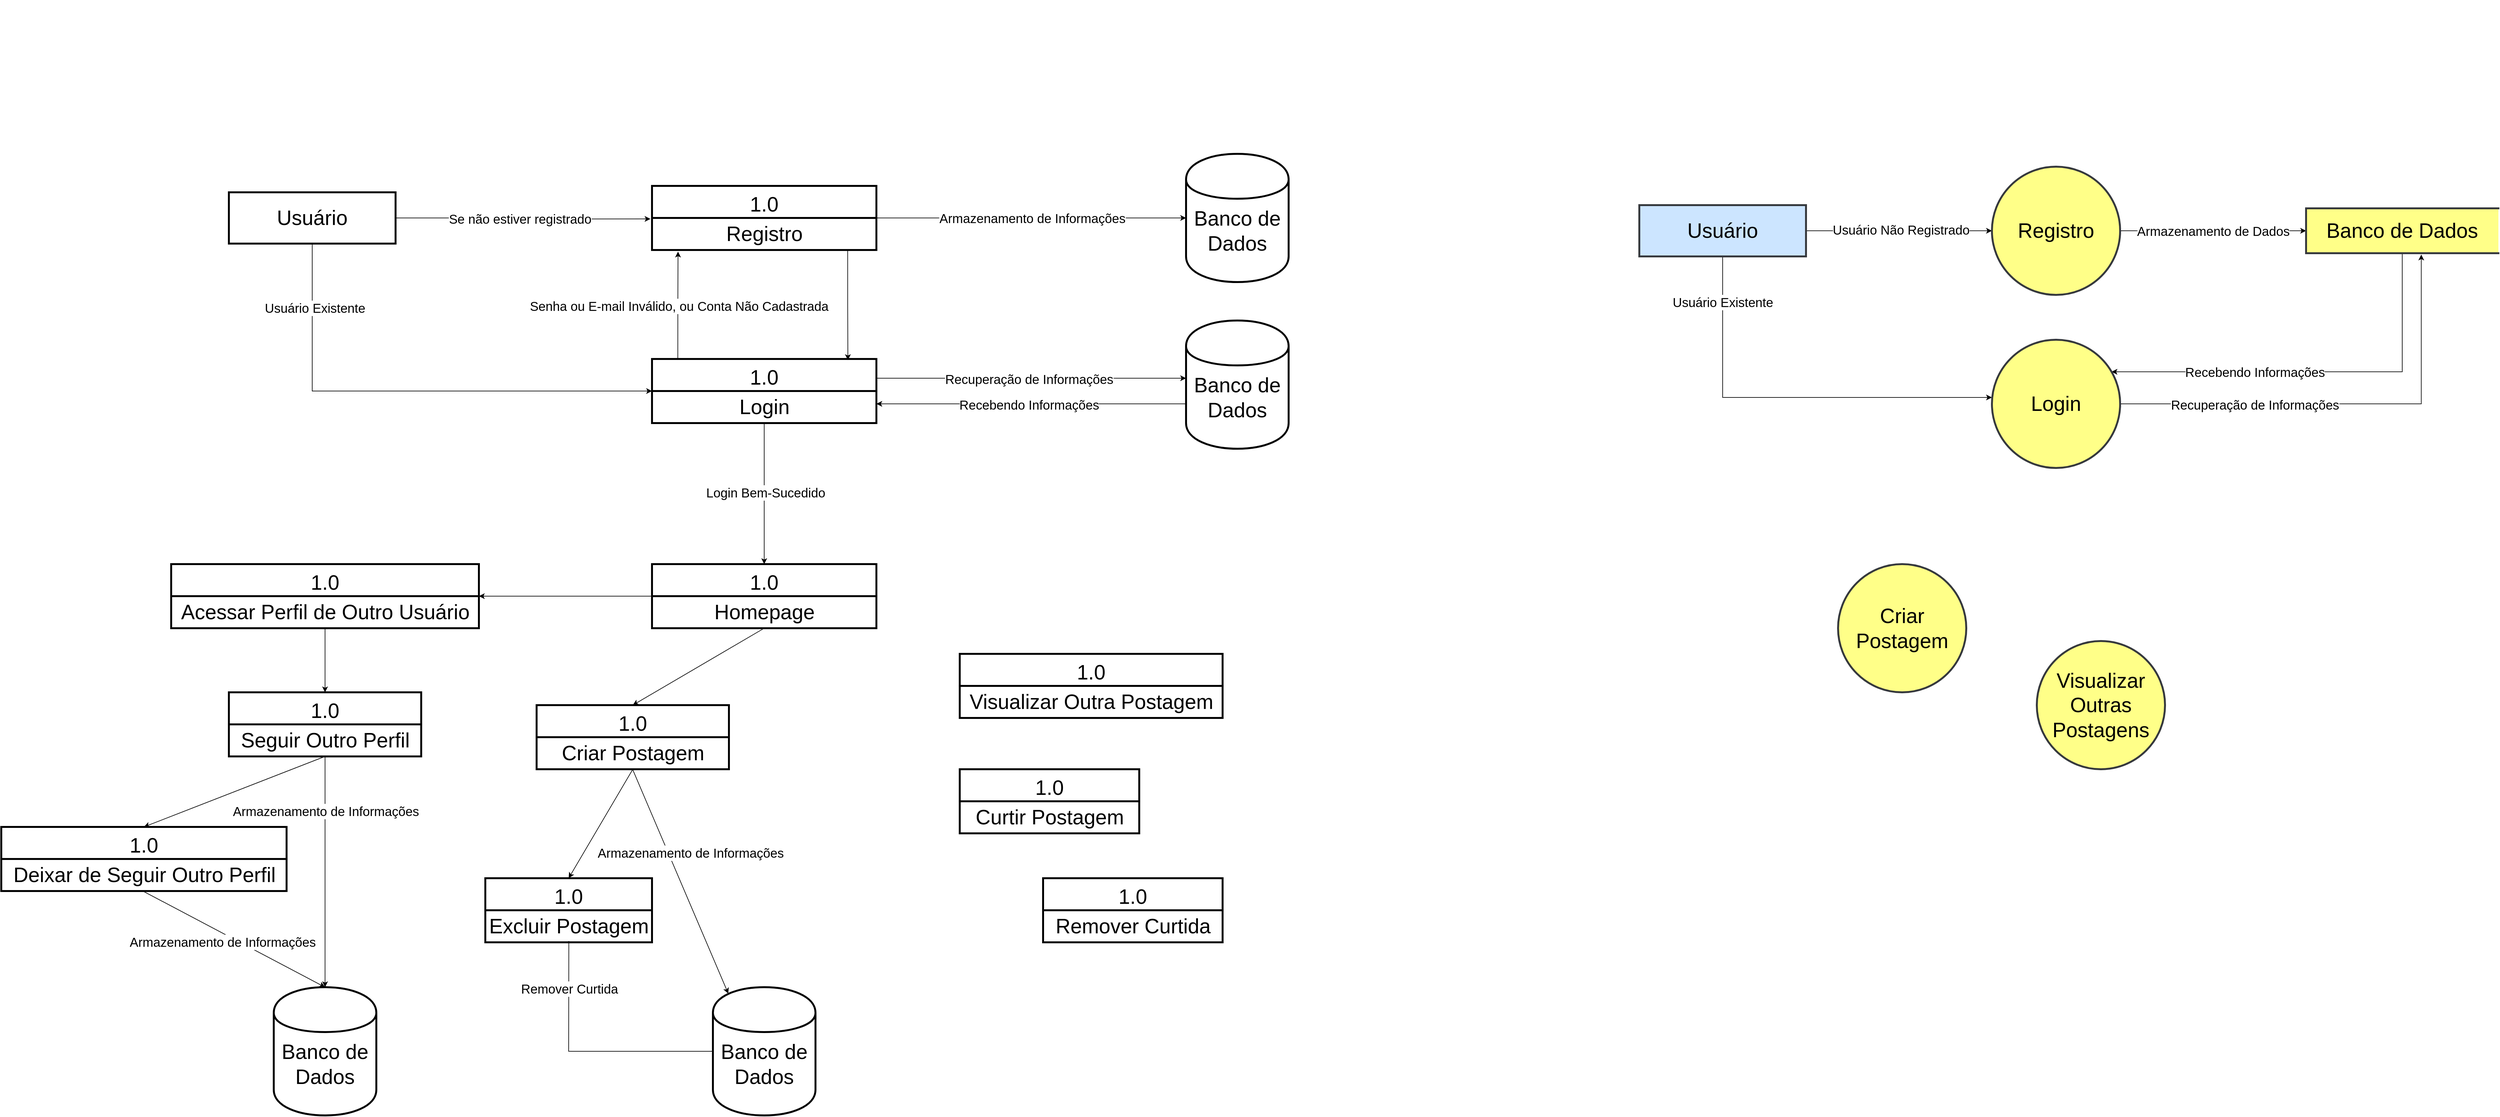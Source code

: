 <mxfile version="24.8.4">
  <diagram name="Page-1" id="aCUoTUS-z-20jltxeiBX">
    <mxGraphModel dx="3475" dy="2080" grid="1" gridSize="10" guides="1" tooltips="1" connect="1" arrows="1" fold="1" page="1" pageScale="1" pageWidth="850" pageHeight="1100" math="0" shadow="0">
      <root>
        <mxCell id="0" />
        <mxCell id="1" parent="0" />
        <mxCell id="vLmUpz1jAhk_XsVfe2ap-21" style="edgeStyle=orthogonalEdgeStyle;rounded=0;orthogonalLoop=1;jettySize=auto;html=1;entryX=-0.007;entryY=0.031;entryDx=0;entryDy=0;entryPerimeter=0;" parent="1" source="vLmUpz1jAhk_XsVfe2ap-17" target="vLmUpz1jAhk_XsVfe2ap-20" edge="1">
          <mxGeometry relative="1" as="geometry">
            <mxPoint x="490" y="350" as="targetPoint" />
          </mxGeometry>
        </mxCell>
        <mxCell id="vLmUpz1jAhk_XsVfe2ap-22" value="&lt;font style=&quot;font-size: 20px;&quot;&gt;Se não estiver registrado&lt;br&gt;&lt;/font&gt;" style="edgeLabel;html=1;align=center;verticalAlign=middle;resizable=0;points=[];fontSize=32;" parent="vLmUpz1jAhk_XsVfe2ap-21" vertex="1" connectable="0">
          <mxGeometry x="-0.03" y="2" relative="1" as="geometry">
            <mxPoint as="offset" />
          </mxGeometry>
        </mxCell>
        <mxCell id="vLmUpz1jAhk_XsVfe2ap-31" style="edgeStyle=orthogonalEdgeStyle;rounded=0;orthogonalLoop=1;jettySize=auto;html=1;entryX=0;entryY=0.5;entryDx=0;entryDy=0;" parent="1" source="vLmUpz1jAhk_XsVfe2ap-17" target="vLmUpz1jAhk_XsVfe2ap-27" edge="1">
          <mxGeometry relative="1" as="geometry">
            <Array as="points">
              <mxPoint x="80" y="620" />
            </Array>
          </mxGeometry>
        </mxCell>
        <mxCell id="vLmUpz1jAhk_XsVfe2ap-40" value="&lt;font style=&quot;font-size: 20px;&quot;&gt;Usuário Existente&lt;br&gt;&lt;/font&gt;" style="edgeLabel;html=1;align=center;verticalAlign=middle;resizable=0;points=[];" parent="vLmUpz1jAhk_XsVfe2ap-31" vertex="1" connectable="0">
          <mxGeometry x="-0.738" y="4" relative="1" as="geometry">
            <mxPoint as="offset" />
          </mxGeometry>
        </mxCell>
        <mxCell id="vLmUpz1jAhk_XsVfe2ap-17" value="&lt;font style=&quot;font-size: 32px;&quot;&gt;Usuário&lt;/font&gt;" style="html=1;dashed=0;whiteSpace=wrap;strokeWidth=3;" parent="1" vertex="1">
          <mxGeometry x="-50" y="310" width="260" height="80" as="geometry" />
        </mxCell>
        <mxCell id="vLmUpz1jAhk_XsVfe2ap-34" style="edgeStyle=orthogonalEdgeStyle;rounded=0;orthogonalLoop=1;jettySize=auto;html=1;exitX=1;exitY=0.5;exitDx=0;exitDy=0;entryX=0;entryY=0.5;entryDx=0;entryDy=0;" parent="1" source="vLmUpz1jAhk_XsVfe2ap-18" target="vLmUpz1jAhk_XsVfe2ap-33" edge="1">
          <mxGeometry relative="1" as="geometry" />
        </mxCell>
        <mxCell id="vLmUpz1jAhk_XsVfe2ap-35" value="&lt;font style=&quot;font-size: 20px;&quot;&gt;Armazenamento de Informações&lt;/font&gt;" style="edgeLabel;html=1;align=center;verticalAlign=middle;resizable=0;points=[];" parent="vLmUpz1jAhk_XsVfe2ap-34" vertex="1" connectable="0">
          <mxGeometry x="0.005" relative="1" as="geometry">
            <mxPoint as="offset" />
          </mxGeometry>
        </mxCell>
        <mxCell id="vLmUpz1jAhk_XsVfe2ap-18" value="1.0" style="swimlane;fontStyle=0;childLayout=stackLayout;horizontal=1;startSize=50;fillColor=#ffffff;horizontalStack=0;resizeParent=1;resizeParentMax=0;resizeLast=0;collapsible=0;marginBottom=0;swimlaneFillColor=#ffffff;strokeWidth=3;fontSize=32;" parent="1" vertex="1">
          <mxGeometry x="610" y="300" width="350" height="100" as="geometry" />
        </mxCell>
        <mxCell id="vLmUpz1jAhk_XsVfe2ap-20" value="&lt;font style=&quot;font-size: 32px;&quot;&gt;Registro&lt;/font&gt;" style="text;html=1;align=center;verticalAlign=middle;resizable=0;points=[];autosize=1;strokeColor=none;fillColor=none;" parent="vLmUpz1jAhk_XsVfe2ap-18" vertex="1">
          <mxGeometry y="50" width="350" height="50" as="geometry" />
        </mxCell>
        <mxCell id="vLmUpz1jAhk_XsVfe2ap-37" style="edgeStyle=orthogonalEdgeStyle;rounded=0;orthogonalLoop=1;jettySize=auto;html=1;" parent="1" edge="1">
          <mxGeometry relative="1" as="geometry">
            <mxPoint x="960" y="600.0" as="sourcePoint" />
            <mxPoint x="1443" y="600.0" as="targetPoint" />
            <Array as="points">
              <mxPoint x="1240" y="600" />
              <mxPoint x="1240" y="600" />
            </Array>
          </mxGeometry>
        </mxCell>
        <mxCell id="vLmUpz1jAhk_XsVfe2ap-38" value="&lt;font style=&quot;font-size: 20px;&quot;&gt;Recuperação de Informações&lt;br&gt;&lt;/font&gt;" style="edgeLabel;html=1;align=center;verticalAlign=middle;resizable=0;points=[];" parent="vLmUpz1jAhk_XsVfe2ap-37" vertex="1" connectable="0">
          <mxGeometry x="-0.017" y="-1" relative="1" as="geometry">
            <mxPoint as="offset" />
          </mxGeometry>
        </mxCell>
        <mxCell id="vLmUpz1jAhk_XsVfe2ap-27" value="1.0" style="swimlane;fontStyle=0;childLayout=stackLayout;horizontal=1;startSize=50;fillColor=#ffffff;horizontalStack=0;resizeParent=1;resizeParentMax=0;resizeLast=0;collapsible=0;marginBottom=0;swimlaneFillColor=#ffffff;strokeWidth=3;fontSize=32;" parent="1" vertex="1">
          <mxGeometry x="610" y="570" width="350" height="100" as="geometry" />
        </mxCell>
        <mxCell id="vLmUpz1jAhk_XsVfe2ap-28" value="&lt;font style=&quot;font-size: 32px;&quot;&gt;Login&lt;/font&gt;" style="text;html=1;align=center;verticalAlign=middle;resizable=0;points=[];autosize=1;strokeColor=none;fillColor=none;" parent="vLmUpz1jAhk_XsVfe2ap-27" vertex="1">
          <mxGeometry y="50" width="350" height="50" as="geometry" />
        </mxCell>
        <mxCell id="vLmUpz1jAhk_XsVfe2ap-33" value="&lt;font style=&quot;font-size: 32px;&quot;&gt;Banco de Dados&lt;br&gt;&lt;/font&gt;" style="shape=cylinder;whiteSpace=wrap;html=1;boundedLbl=1;backgroundOutline=1;strokeWidth=3;" parent="1" vertex="1">
          <mxGeometry x="1443" y="250" width="160" height="200" as="geometry" />
        </mxCell>
        <mxCell id="vLmUpz1jAhk_XsVfe2ap-36" value="&lt;font style=&quot;font-size: 32px;&quot;&gt;Banco de Dados&lt;br&gt;&lt;/font&gt;" style="shape=cylinder;whiteSpace=wrap;html=1;boundedLbl=1;backgroundOutline=1;strokeWidth=3;" parent="1" vertex="1">
          <mxGeometry x="1443" y="510" width="160" height="200" as="geometry" />
        </mxCell>
        <mxCell id="vLmUpz1jAhk_XsVfe2ap-39" value="&amp;nbsp;" style="text;whiteSpace=wrap;html=1;" parent="1" vertex="1">
          <mxGeometry x="40" y="10" width="40" height="40" as="geometry" />
        </mxCell>
        <mxCell id="vLmUpz1jAhk_XsVfe2ap-42" style="edgeStyle=orthogonalEdgeStyle;rounded=0;orthogonalLoop=1;jettySize=auto;html=1;entryX=0.116;entryY=1.05;entryDx=0;entryDy=0;entryPerimeter=0;exitX=0.115;exitY=0;exitDx=0;exitDy=0;exitPerimeter=0;" parent="1" source="vLmUpz1jAhk_XsVfe2ap-27" target="vLmUpz1jAhk_XsVfe2ap-20" edge="1">
          <mxGeometry relative="1" as="geometry" />
        </mxCell>
        <mxCell id="vLmUpz1jAhk_XsVfe2ap-43" value="&lt;font style=&quot;font-size: 20px;&quot;&gt;Senha ou E-mail Inválido, ou Conta Não Cadastrada&lt;br&gt;&lt;/font&gt;" style="edgeLabel;html=1;align=center;verticalAlign=middle;resizable=0;points=[];" parent="vLmUpz1jAhk_XsVfe2ap-42" vertex="1" connectable="0">
          <mxGeometry x="-0.016" y="-1" relative="1" as="geometry">
            <mxPoint y="-1" as="offset" />
          </mxGeometry>
        </mxCell>
        <mxCell id="vLmUpz1jAhk_XsVfe2ap-45" style="edgeStyle=orthogonalEdgeStyle;rounded=0;orthogonalLoop=1;jettySize=auto;html=1;entryX=0.873;entryY=0.017;entryDx=0;entryDy=0;entryPerimeter=0;exitX=0.872;exitY=1.027;exitDx=0;exitDy=0;exitPerimeter=0;" parent="1" source="vLmUpz1jAhk_XsVfe2ap-20" target="vLmUpz1jAhk_XsVfe2ap-27" edge="1">
          <mxGeometry relative="1" as="geometry">
            <mxPoint x="890" y="410" as="sourcePoint" />
          </mxGeometry>
        </mxCell>
        <mxCell id="vLmUpz1jAhk_XsVfe2ap-83" style="edgeStyle=orthogonalEdgeStyle;rounded=0;orthogonalLoop=1;jettySize=auto;html=1;" parent="1" source="vLmUpz1jAhk_XsVfe2ap-47" edge="1">
          <mxGeometry relative="1" as="geometry">
            <mxPoint x="340" y="940" as="targetPoint" />
          </mxGeometry>
        </mxCell>
        <mxCell id="vLmUpz1jAhk_XsVfe2ap-47" value="1.0" style="swimlane;fontStyle=0;childLayout=stackLayout;horizontal=1;startSize=50;fillColor=#ffffff;horizontalStack=0;resizeParent=1;resizeParentMax=0;resizeLast=0;collapsible=0;marginBottom=0;swimlaneFillColor=#ffffff;strokeWidth=3;fontSize=32;" parent="1" vertex="1">
          <mxGeometry x="610" y="890" width="350" height="100" as="geometry" />
        </mxCell>
        <mxCell id="vLmUpz1jAhk_XsVfe2ap-48" value="&lt;font style=&quot;font-size: 32px;&quot;&gt;Homepage&lt;/font&gt;" style="text;html=1;align=center;verticalAlign=middle;resizable=0;points=[];autosize=1;strokeColor=none;fillColor=none;" parent="vLmUpz1jAhk_XsVfe2ap-47" vertex="1">
          <mxGeometry y="50" width="350" height="50" as="geometry" />
        </mxCell>
        <mxCell id="vLmUpz1jAhk_XsVfe2ap-49" style="edgeStyle=orthogonalEdgeStyle;rounded=0;orthogonalLoop=1;jettySize=auto;html=1;entryX=0.5;entryY=0;entryDx=0;entryDy=0;" parent="1" source="vLmUpz1jAhk_XsVfe2ap-28" target="vLmUpz1jAhk_XsVfe2ap-47" edge="1">
          <mxGeometry relative="1" as="geometry" />
        </mxCell>
        <mxCell id="vLmUpz1jAhk_XsVfe2ap-50" value="&lt;font style=&quot;font-size: 20px;&quot;&gt;Login Bem-Sucedido&lt;/font&gt;" style="edgeLabel;html=1;align=center;verticalAlign=middle;resizable=0;points=[];" parent="vLmUpz1jAhk_XsVfe2ap-49" vertex="1" connectable="0">
          <mxGeometry x="-0.023" y="2" relative="1" as="geometry">
            <mxPoint as="offset" />
          </mxGeometry>
        </mxCell>
        <mxCell id="vLmUpz1jAhk_XsVfe2ap-52" value="1.0" style="swimlane;fontStyle=0;childLayout=stackLayout;horizontal=1;startSize=50;fillColor=#ffffff;horizontalStack=0;resizeParent=1;resizeParentMax=0;resizeLast=0;collapsible=0;marginBottom=0;swimlaneFillColor=#ffffff;strokeWidth=3;fontSize=32;" parent="1" vertex="1">
          <mxGeometry x="430" y="1110" width="300" height="100" as="geometry" />
        </mxCell>
        <mxCell id="vLmUpz1jAhk_XsVfe2ap-53" value="&lt;font style=&quot;font-size: 32px;&quot;&gt;Criar Postagem&lt;br&gt;&lt;/font&gt;" style="text;html=1;align=center;verticalAlign=middle;resizable=0;points=[];autosize=1;strokeColor=none;fillColor=none;" parent="vLmUpz1jAhk_XsVfe2ap-52" vertex="1">
          <mxGeometry y="50" width="300" height="50" as="geometry" />
        </mxCell>
        <mxCell id="vLmUpz1jAhk_XsVfe2ap-55" value="1.0" style="swimlane;fontStyle=0;childLayout=stackLayout;horizontal=1;startSize=50;fillColor=#ffffff;horizontalStack=0;resizeParent=1;resizeParentMax=0;resizeLast=0;collapsible=0;marginBottom=0;swimlaneFillColor=#ffffff;strokeWidth=3;fontSize=32;" parent="1" vertex="1">
          <mxGeometry x="1090" y="1210" width="280" height="100" as="geometry" />
        </mxCell>
        <mxCell id="vLmUpz1jAhk_XsVfe2ap-56" value="&lt;font style=&quot;font-size: 32px;&quot;&gt;Curtir Postagem&lt;br&gt;&lt;/font&gt;" style="text;html=1;align=center;verticalAlign=middle;resizable=0;points=[];autosize=1;strokeColor=none;fillColor=none;" parent="vLmUpz1jAhk_XsVfe2ap-55" vertex="1">
          <mxGeometry y="50" width="280" height="50" as="geometry" />
        </mxCell>
        <mxCell id="vLmUpz1jAhk_XsVfe2ap-63" value="&lt;font style=&quot;font-size: 32px;&quot;&gt;Banco de Dados&lt;br&gt;&lt;/font&gt;" style="shape=cylinder;whiteSpace=wrap;html=1;boundedLbl=1;backgroundOutline=1;strokeWidth=3;" parent="1" vertex="1">
          <mxGeometry x="705" y="1550" width="160" height="200" as="geometry" />
        </mxCell>
        <mxCell id="vLmUpz1jAhk_XsVfe2ap-68" style="edgeStyle=orthogonalEdgeStyle;rounded=0;orthogonalLoop=1;jettySize=auto;html=1;startArrow=classic;startFill=1;endArrow=none;endFill=0;" parent="1" edge="1">
          <mxGeometry relative="1" as="geometry">
            <mxPoint x="960" y="640.0" as="sourcePoint" />
            <mxPoint x="1443" y="640.0" as="targetPoint" />
            <Array as="points">
              <mxPoint x="1240" y="640" />
              <mxPoint x="1240" y="640" />
            </Array>
          </mxGeometry>
        </mxCell>
        <mxCell id="vLmUpz1jAhk_XsVfe2ap-69" value="&lt;font style=&quot;font-size: 20px;&quot;&gt;Recebendo Informações&lt;br&gt;&lt;/font&gt;" style="edgeLabel;html=1;align=center;verticalAlign=middle;resizable=0;points=[];" parent="vLmUpz1jAhk_XsVfe2ap-68" vertex="1" connectable="0">
          <mxGeometry x="-0.017" y="-1" relative="1" as="geometry">
            <mxPoint as="offset" />
          </mxGeometry>
        </mxCell>
        <mxCell id="vLmUpz1jAhk_XsVfe2ap-70" value="1.0" style="swimlane;fontStyle=0;childLayout=stackLayout;horizontal=1;startSize=50;fillColor=#ffffff;horizontalStack=0;resizeParent=1;resizeParentMax=0;resizeLast=0;collapsible=0;marginBottom=0;swimlaneFillColor=#ffffff;strokeWidth=3;fontSize=32;" parent="1" vertex="1">
          <mxGeometry x="-140" y="890" width="480" height="100" as="geometry" />
        </mxCell>
        <mxCell id="vLmUpz1jAhk_XsVfe2ap-71" value="&lt;font style=&quot;font-size: 32px;&quot;&gt;Acessar Perfil de Outro Usuário&lt;br&gt;&lt;/font&gt;" style="text;html=1;align=center;verticalAlign=middle;resizable=0;points=[];autosize=1;strokeColor=none;fillColor=none;" parent="vLmUpz1jAhk_XsVfe2ap-70" vertex="1">
          <mxGeometry y="50" width="480" height="50" as="geometry" />
        </mxCell>
        <mxCell id="vLmUpz1jAhk_XsVfe2ap-73" value="1.0" style="swimlane;fontStyle=0;childLayout=stackLayout;horizontal=1;startSize=50;fillColor=#ffffff;horizontalStack=0;resizeParent=1;resizeParentMax=0;resizeLast=0;collapsible=0;marginBottom=0;swimlaneFillColor=#ffffff;strokeWidth=3;fontSize=32;" parent="1" vertex="1">
          <mxGeometry x="-50" y="1090" width="300" height="100" as="geometry" />
        </mxCell>
        <mxCell id="vLmUpz1jAhk_XsVfe2ap-74" value="&lt;font style=&quot;font-size: 32px;&quot;&gt;Seguir Outro Perfil&lt;br&gt;&lt;/font&gt;" style="text;html=1;align=center;verticalAlign=middle;resizable=0;points=[];autosize=1;strokeColor=none;fillColor=none;" parent="vLmUpz1jAhk_XsVfe2ap-73" vertex="1">
          <mxGeometry y="50" width="300" height="50" as="geometry" />
        </mxCell>
        <mxCell id="vLmUpz1jAhk_XsVfe2ap-84" style="edgeStyle=orthogonalEdgeStyle;rounded=0;orthogonalLoop=1;jettySize=auto;html=1;entryX=0.5;entryY=0;entryDx=0;entryDy=0;" parent="1" source="vLmUpz1jAhk_XsVfe2ap-71" target="vLmUpz1jAhk_XsVfe2ap-73" edge="1">
          <mxGeometry relative="1" as="geometry" />
        </mxCell>
        <mxCell id="vLmUpz1jAhk_XsVfe2ap-86" value="1.0" style="swimlane;fontStyle=0;childLayout=stackLayout;horizontal=1;startSize=50;fillColor=#ffffff;horizontalStack=0;resizeParent=1;resizeParentMax=0;resizeLast=0;collapsible=0;marginBottom=0;swimlaneFillColor=#ffffff;strokeWidth=3;fontSize=32;" parent="1" vertex="1">
          <mxGeometry x="-405" y="1300" width="445" height="100" as="geometry" />
        </mxCell>
        <mxCell id="vLmUpz1jAhk_XsVfe2ap-87" value="&lt;font style=&quot;font-size: 32px;&quot;&gt;Deixar de Seguir Outro Perfil&lt;br&gt;&lt;/font&gt;" style="text;html=1;align=center;verticalAlign=middle;resizable=0;points=[];autosize=1;strokeColor=none;fillColor=none;" parent="vLmUpz1jAhk_XsVfe2ap-86" vertex="1">
          <mxGeometry y="50" width="445" height="50" as="geometry" />
        </mxCell>
        <mxCell id="vLmUpz1jAhk_XsVfe2ap-89" value="&lt;font style=&quot;font-size: 32px;&quot;&gt;Banco de Dados&lt;br&gt;&lt;/font&gt;" style="shape=cylinder;whiteSpace=wrap;html=1;boundedLbl=1;backgroundOutline=1;strokeWidth=3;" parent="1" vertex="1">
          <mxGeometry x="20" y="1550" width="160" height="200" as="geometry" />
        </mxCell>
        <mxCell id="vLmUpz1jAhk_XsVfe2ap-91" style="edgeStyle=orthogonalEdgeStyle;rounded=0;orthogonalLoop=1;jettySize=auto;html=1;" parent="1" source="vLmUpz1jAhk_XsVfe2ap-74" target="vLmUpz1jAhk_XsVfe2ap-89" edge="1">
          <mxGeometry relative="1" as="geometry" />
        </mxCell>
        <mxCell id="vLmUpz1jAhk_XsVfe2ap-92" value="&lt;font style=&quot;font-size: 20px;&quot;&gt;Armazenamento de Informações&lt;/font&gt;" style="edgeLabel;html=1;align=center;verticalAlign=middle;resizable=0;points=[];" parent="vLmUpz1jAhk_XsVfe2ap-91" vertex="1" connectable="0">
          <mxGeometry x="-0.641" y="1" relative="1" as="geometry">
            <mxPoint y="20" as="offset" />
          </mxGeometry>
        </mxCell>
        <mxCell id="vLmUpz1jAhk_XsVfe2ap-93" value="" style="endArrow=classic;html=1;rounded=0;entryX=0.5;entryY=0;entryDx=0;entryDy=0;exitX=0.501;exitY=1.023;exitDx=0;exitDy=0;exitPerimeter=0;startArrow=none;startFill=0;endFill=1;" parent="1" source="vLmUpz1jAhk_XsVfe2ap-87" target="vLmUpz1jAhk_XsVfe2ap-89" edge="1">
          <mxGeometry width="50" height="50" relative="1" as="geometry">
            <mxPoint x="-130" y="1510" as="sourcePoint" />
            <mxPoint x="-80" y="1460" as="targetPoint" />
          </mxGeometry>
        </mxCell>
        <mxCell id="vLmUpz1jAhk_XsVfe2ap-94" value="&lt;font style=&quot;font-size: 20px;&quot;&gt;Armazenamento de Informações&lt;/font&gt;" style="edgeLabel;html=1;align=center;verticalAlign=middle;resizable=0;points=[];" parent="vLmUpz1jAhk_XsVfe2ap-93" vertex="1" connectable="0">
          <mxGeometry x="-0.001" y="-4" relative="1" as="geometry">
            <mxPoint x="-17" as="offset" />
          </mxGeometry>
        </mxCell>
        <mxCell id="vLmUpz1jAhk_XsVfe2ap-95" value="" style="endArrow=none;html=1;rounded=0;exitX=0.5;exitY=0;exitDx=0;exitDy=0;startArrow=classic;startFill=1;" parent="1" source="vLmUpz1jAhk_XsVfe2ap-86" edge="1">
          <mxGeometry width="50" height="50" relative="1" as="geometry">
            <mxPoint x="-170" y="1230" as="sourcePoint" />
            <mxPoint x="100" y="1190" as="targetPoint" />
          </mxGeometry>
        </mxCell>
        <mxCell id="Kjlay143U18TaRSwKLls-8" value="1.0" style="swimlane;fontStyle=0;childLayout=stackLayout;horizontal=1;startSize=50;fillColor=#ffffff;horizontalStack=0;resizeParent=1;resizeParentMax=0;resizeLast=0;collapsible=0;marginBottom=0;swimlaneFillColor=#ffffff;strokeWidth=3;fontSize=32;" parent="1" vertex="1">
          <mxGeometry x="1220" y="1380" width="280" height="100" as="geometry" />
        </mxCell>
        <mxCell id="Kjlay143U18TaRSwKLls-9" value="&lt;font style=&quot;font-size: 32px;&quot;&gt;Remover Curtida&lt;font style=&quot;font-size: 32px;&quot;&gt;&lt;br&gt;&lt;/font&gt;&lt;/font&gt;" style="text;html=1;align=center;verticalAlign=middle;resizable=0;points=[];autosize=1;strokeColor=none;fillColor=none;" parent="Kjlay143U18TaRSwKLls-8" vertex="1">
          <mxGeometry y="50" width="280" height="50" as="geometry" />
        </mxCell>
        <mxCell id="Kjlay143U18TaRSwKLls-16" value="1.0" style="swimlane;fontStyle=0;childLayout=stackLayout;horizontal=1;startSize=50;fillColor=#ffffff;horizontalStack=0;resizeParent=1;resizeParentMax=0;resizeLast=0;collapsible=0;marginBottom=0;swimlaneFillColor=#ffffff;strokeWidth=3;fontSize=32;" parent="1" vertex="1">
          <mxGeometry x="1090" y="1030" width="410" height="100" as="geometry" />
        </mxCell>
        <mxCell id="Kjlay143U18TaRSwKLls-17" value="&lt;font style=&quot;font-size: 32px;&quot;&gt;Visualizar Outra Postagem&lt;/font&gt;" style="text;html=1;align=center;verticalAlign=middle;resizable=0;points=[];autosize=1;strokeColor=none;fillColor=none;" parent="Kjlay143U18TaRSwKLls-16" vertex="1">
          <mxGeometry y="50" width="410" height="50" as="geometry" />
        </mxCell>
        <mxCell id="vLmUpz1jAhk_XsVfe2ap-57" value="1.0" style="swimlane;fontStyle=0;childLayout=stackLayout;horizontal=1;startSize=50;fillColor=#ffffff;horizontalStack=0;resizeParent=1;resizeParentMax=0;resizeLast=0;collapsible=0;marginBottom=0;swimlaneFillColor=#ffffff;strokeWidth=3;fontSize=32;" parent="1" vertex="1">
          <mxGeometry x="350" y="1380" width="260" height="100" as="geometry" />
        </mxCell>
        <mxCell id="vLmUpz1jAhk_XsVfe2ap-58" value="&lt;font style=&quot;font-size: 32px;&quot;&gt;Excluir Postagem&lt;font style=&quot;font-size: 32px;&quot;&gt;&lt;br&gt;&lt;/font&gt;&lt;/font&gt;" style="text;html=1;align=center;verticalAlign=middle;resizable=0;points=[];autosize=1;strokeColor=none;fillColor=none;" parent="vLmUpz1jAhk_XsVfe2ap-57" vertex="1">
          <mxGeometry y="50" width="260" height="50" as="geometry" />
        </mxCell>
        <mxCell id="Kjlay143U18TaRSwKLls-39" value="" style="endArrow=classic;html=1;rounded=0;entryX=0.5;entryY=0;entryDx=0;entryDy=0;exitX=0.5;exitY=1;exitDx=0;exitDy=0;exitPerimeter=0;" parent="1" source="vLmUpz1jAhk_XsVfe2ap-48" target="vLmUpz1jAhk_XsVfe2ap-52" edge="1">
          <mxGeometry width="50" height="50" relative="1" as="geometry">
            <mxPoint x="760" y="1030" as="sourcePoint" />
            <mxPoint x="630" y="1050" as="targetPoint" />
          </mxGeometry>
        </mxCell>
        <mxCell id="Kjlay143U18TaRSwKLls-40" value="&amp;nbsp;" style="text;whiteSpace=wrap;html=1;" parent="1" vertex="1">
          <mxGeometry x="690" y="610" width="40" height="40" as="geometry" />
        </mxCell>
        <mxCell id="Kjlay143U18TaRSwKLls-55" value="" style="endArrow=classic;html=1;rounded=0;exitX=0.5;exitY=1.003;exitDx=0;exitDy=0;exitPerimeter=0;entryX=0.5;entryY=0;entryDx=0;entryDy=0;" parent="1" source="vLmUpz1jAhk_XsVfe2ap-53" target="vLmUpz1jAhk_XsVfe2ap-57" edge="1">
          <mxGeometry width="50" height="50" relative="1" as="geometry">
            <mxPoint x="490" y="1310" as="sourcePoint" />
            <mxPoint x="460" y="1340" as="targetPoint" />
          </mxGeometry>
        </mxCell>
        <mxCell id="Kjlay143U18TaRSwKLls-59" value="" style="endArrow=classic;html=1;rounded=0;exitX=0.499;exitY=1.002;exitDx=0;exitDy=0;exitPerimeter=0;entryX=0.15;entryY=0.05;entryDx=0;entryDy=0;entryPerimeter=0;" parent="1" source="vLmUpz1jAhk_XsVfe2ap-53" target="vLmUpz1jAhk_XsVfe2ap-63" edge="1">
          <mxGeometry width="50" height="50" relative="1" as="geometry">
            <mxPoint x="600" y="1330" as="sourcePoint" />
            <mxPoint x="700" y="1650" as="targetPoint" />
          </mxGeometry>
        </mxCell>
        <mxCell id="Kjlay143U18TaRSwKLls-60" value="&lt;font style=&quot;font-size: 20px;&quot;&gt;Armazenamento de Informações&lt;br&gt;&lt;/font&gt;" style="edgeLabel;html=1;align=center;verticalAlign=middle;resizable=0;points=[];" parent="Kjlay143U18TaRSwKLls-59" vertex="1" connectable="0">
          <mxGeometry x="-0.596" y="1" relative="1" as="geometry">
            <mxPoint x="59" y="59" as="offset" />
          </mxGeometry>
        </mxCell>
        <mxCell id="Kjlay143U18TaRSwKLls-61" value="" style="endArrow=none;html=1;rounded=0;entryX=0.501;entryY=0.96;entryDx=0;entryDy=0;entryPerimeter=0;exitX=0;exitY=0.5;exitDx=0;exitDy=0;" parent="1" source="vLmUpz1jAhk_XsVfe2ap-63" target="vLmUpz1jAhk_XsVfe2ap-58" edge="1">
          <mxGeometry width="50" height="50" relative="1" as="geometry">
            <mxPoint x="570" y="1730" as="sourcePoint" />
            <mxPoint x="540" y="1560" as="targetPoint" />
            <Array as="points">
              <mxPoint x="480" y="1650" />
            </Array>
          </mxGeometry>
        </mxCell>
        <mxCell id="Kjlay143U18TaRSwKLls-64" value="&lt;font style=&quot;font-size: 20px;&quot;&gt;Remover Curtida&lt;br&gt;&lt;/font&gt;" style="edgeLabel;html=1;align=center;verticalAlign=middle;resizable=0;points=[];" parent="Kjlay143U18TaRSwKLls-61" vertex="1" connectable="0">
          <mxGeometry x="0.626" y="-1" relative="1" as="geometry">
            <mxPoint as="offset" />
          </mxGeometry>
        </mxCell>
        <mxCell id="GkCeSSy5X3w6YveUIObA-11" style="edgeStyle=orthogonalEdgeStyle;rounded=0;orthogonalLoop=1;jettySize=auto;html=1;entryX=0;entryY=0.5;entryDx=0;entryDy=0;" edge="1" parent="1" source="GkCeSSy5X3w6YveUIObA-8" target="GkCeSSy5X3w6YveUIObA-9">
          <mxGeometry relative="1" as="geometry" />
        </mxCell>
        <mxCell id="GkCeSSy5X3w6YveUIObA-12" value="&lt;font style=&quot;font-size: 20px;&quot;&gt;Usuário Não Registrado&lt;br&gt;&lt;/font&gt;" style="edgeLabel;html=1;align=center;verticalAlign=middle;resizable=0;points=[];" vertex="1" connectable="0" parent="GkCeSSy5X3w6YveUIObA-11">
          <mxGeometry x="0.021" y="2" relative="1" as="geometry">
            <mxPoint as="offset" />
          </mxGeometry>
        </mxCell>
        <mxCell id="GkCeSSy5X3w6YveUIObA-19" style="edgeStyle=orthogonalEdgeStyle;rounded=0;orthogonalLoop=1;jettySize=auto;html=1;entryX=0;entryY=0.45;entryDx=0;entryDy=0;entryPerimeter=0;" edge="1" parent="1" source="GkCeSSy5X3w6YveUIObA-8" target="GkCeSSy5X3w6YveUIObA-16">
          <mxGeometry relative="1" as="geometry">
            <mxPoint x="2690" y="630" as="targetPoint" />
            <Array as="points">
              <mxPoint x="2280" y="630" />
            </Array>
          </mxGeometry>
        </mxCell>
        <mxCell id="GkCeSSy5X3w6YveUIObA-20" value="&lt;font style=&quot;font-size: 20px;&quot;&gt;Usuário Existente&lt;/font&gt;" style="edgeLabel;html=1;align=center;verticalAlign=middle;resizable=0;points=[];" vertex="1" connectable="0" parent="GkCeSSy5X3w6YveUIObA-19">
          <mxGeometry x="-0.78" relative="1" as="geometry">
            <mxPoint as="offset" />
          </mxGeometry>
        </mxCell>
        <mxCell id="GkCeSSy5X3w6YveUIObA-8" value="&lt;font style=&quot;font-size: 32px;&quot;&gt;Usuário&lt;/font&gt;" style="html=1;dashed=0;whiteSpace=wrap;strokeWidth=3;fillColor=#cce5ff;strokeColor=#36393d;" vertex="1" parent="1">
          <mxGeometry x="2150" y="330" width="260" height="80" as="geometry" />
        </mxCell>
        <mxCell id="GkCeSSy5X3w6YveUIObA-13" style="edgeStyle=orthogonalEdgeStyle;rounded=0;orthogonalLoop=1;jettySize=auto;html=1;entryX=0;entryY=0.5;entryDx=0;entryDy=0;" edge="1" parent="1" source="GkCeSSy5X3w6YveUIObA-9" target="GkCeSSy5X3w6YveUIObA-10">
          <mxGeometry relative="1" as="geometry" />
        </mxCell>
        <mxCell id="GkCeSSy5X3w6YveUIObA-14" value="&lt;font style=&quot;font-size: 20px;&quot;&gt;Armazenamento de Dados&lt;/font&gt;" style="edgeLabel;html=1;align=center;verticalAlign=middle;resizable=0;points=[];" vertex="1" connectable="0" parent="GkCeSSy5X3w6YveUIObA-13">
          <mxGeometry x="-0.002" relative="1" as="geometry">
            <mxPoint as="offset" />
          </mxGeometry>
        </mxCell>
        <mxCell id="GkCeSSy5X3w6YveUIObA-9" value="&lt;font style=&quot;font-size: 32px;&quot;&gt;Registro&lt;/font&gt;" style="ellipse;whiteSpace=wrap;html=1;aspect=fixed;strokeWidth=3;fillColor=#ffff88;strokeColor=#36393d;" vertex="1" parent="1">
          <mxGeometry x="2700" y="270" width="200" height="200" as="geometry" />
        </mxCell>
        <mxCell id="GkCeSSy5X3w6YveUIObA-23" style="edgeStyle=orthogonalEdgeStyle;rounded=0;orthogonalLoop=1;jettySize=auto;html=1;" edge="1" parent="1" source="GkCeSSy5X3w6YveUIObA-10" target="GkCeSSy5X3w6YveUIObA-16">
          <mxGeometry relative="1" as="geometry">
            <mxPoint x="2940" y="590" as="targetPoint" />
            <Array as="points">
              <mxPoint x="3340" y="590" />
            </Array>
          </mxGeometry>
        </mxCell>
        <mxCell id="GkCeSSy5X3w6YveUIObA-25" value="&lt;font style=&quot;font-size: 20px;&quot;&gt;Recebendo Informações&lt;/font&gt;" style="edgeLabel;html=1;align=center;verticalAlign=middle;resizable=0;points=[];" vertex="1" connectable="0" parent="GkCeSSy5X3w6YveUIObA-23">
          <mxGeometry x="0.292" relative="1" as="geometry">
            <mxPoint x="-3" as="offset" />
          </mxGeometry>
        </mxCell>
        <mxCell id="GkCeSSy5X3w6YveUIObA-10" value="&lt;font style=&quot;font-size: 32px;&quot;&gt;Banco de Dados&lt;br&gt;&lt;/font&gt;" style="html=1;dashed=0;whiteSpace=wrap;shape=partialRectangle;right=0;strokeWidth=3;fillColor=#ffff88;strokeColor=#36393d;" vertex="1" parent="1">
          <mxGeometry x="3190" y="335" width="300" height="70" as="geometry" />
        </mxCell>
        <mxCell id="GkCeSSy5X3w6YveUIObA-21" style="edgeStyle=orthogonalEdgeStyle;rounded=0;orthogonalLoop=1;jettySize=auto;html=1;entryX=0.599;entryY=1.03;entryDx=0;entryDy=0;entryPerimeter=0;" edge="1" parent="1" source="GkCeSSy5X3w6YveUIObA-16" target="GkCeSSy5X3w6YveUIObA-10">
          <mxGeometry relative="1" as="geometry">
            <mxPoint x="3370" y="410" as="targetPoint" />
          </mxGeometry>
        </mxCell>
        <mxCell id="GkCeSSy5X3w6YveUIObA-22" value="&lt;font style=&quot;font-size: 20px;&quot;&gt;Recuperação de Informações&lt;br&gt;&lt;/font&gt;" style="edgeLabel;html=1;align=center;verticalAlign=middle;resizable=0;points=[];" vertex="1" connectable="0" parent="GkCeSSy5X3w6YveUIObA-21">
          <mxGeometry x="-0.402" y="-1" relative="1" as="geometry">
            <mxPoint as="offset" />
          </mxGeometry>
        </mxCell>
        <mxCell id="GkCeSSy5X3w6YveUIObA-16" value="&lt;font style=&quot;font-size: 32px;&quot;&gt;Login&lt;br&gt;&lt;/font&gt;" style="ellipse;whiteSpace=wrap;html=1;aspect=fixed;strokeWidth=3;fillColor=#ffff88;strokeColor=#36393d;" vertex="1" parent="1">
          <mxGeometry x="2700" y="540" width="200" height="200" as="geometry" />
        </mxCell>
        <mxCell id="GkCeSSy5X3w6YveUIObA-26" value="&lt;font style=&quot;font-size: 32px;&quot;&gt;Criar Postagem&lt;br&gt;&lt;/font&gt;" style="ellipse;whiteSpace=wrap;html=1;aspect=fixed;strokeWidth=3;fillColor=#ffff88;strokeColor=#36393d;" vertex="1" parent="1">
          <mxGeometry x="2460" y="890" width="200" height="200" as="geometry" />
        </mxCell>
        <mxCell id="GkCeSSy5X3w6YveUIObA-27" value="&lt;font style=&quot;font-size: 32px;&quot;&gt;Visualizar Outras Postagens &lt;br&gt;&lt;/font&gt;" style="ellipse;whiteSpace=wrap;html=1;aspect=fixed;strokeWidth=3;fillColor=#ffff88;strokeColor=#36393d;" vertex="1" parent="1">
          <mxGeometry x="2770" y="1010" width="200" height="200" as="geometry" />
        </mxCell>
      </root>
    </mxGraphModel>
  </diagram>
</mxfile>
